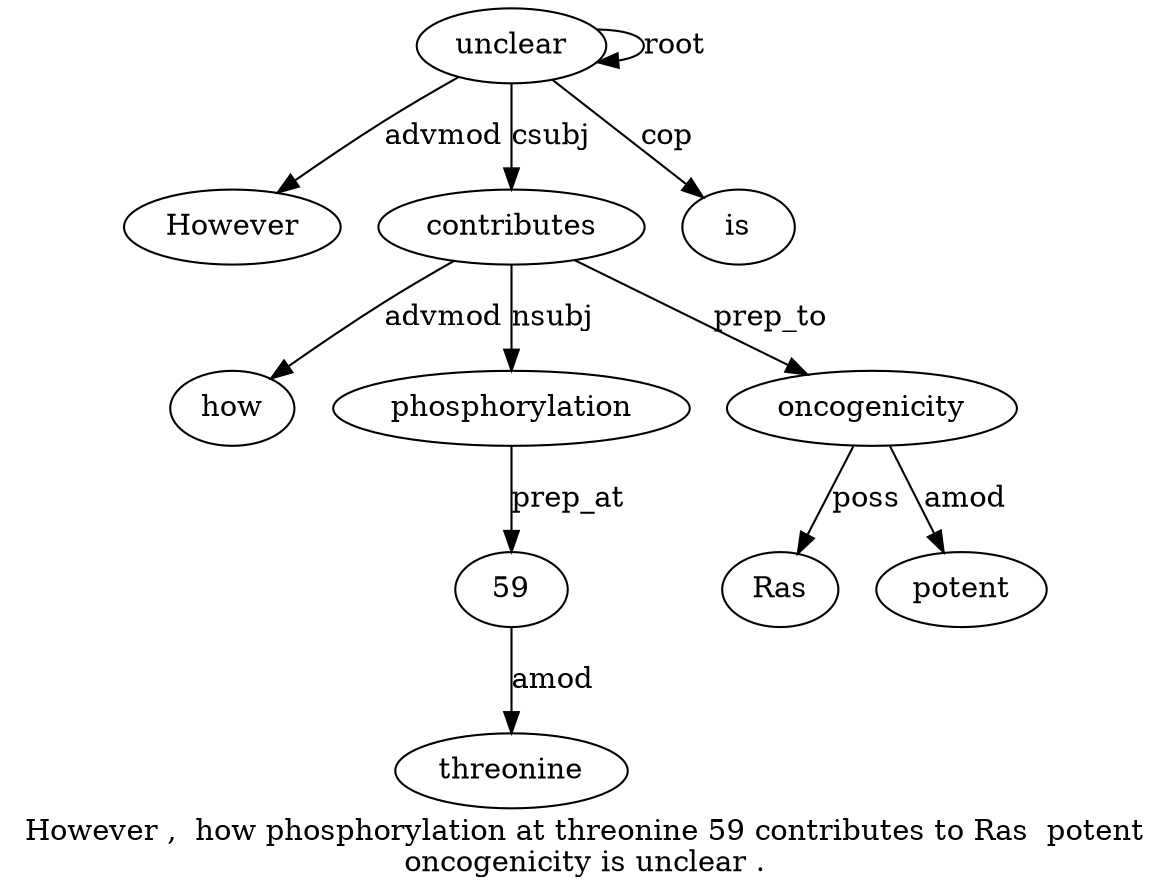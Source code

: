digraph "However ,  how phosphorylation at threonine 59 contributes to Ras  potent oncogenicity is unclear ." {
label="However ,  how phosphorylation at threonine 59 contributes to Ras  potent
oncogenicity is unclear .";
unclear15 [style=filled, fillcolor=white, label=unclear];
However1 [style=filled, fillcolor=white, label=However];
unclear15 -> However1  [label=advmod];
contributes8 [style=filled, fillcolor=white, label=contributes];
how3 [style=filled, fillcolor=white, label=how];
contributes8 -> how3  [label=advmod];
phosphorylation4 [style=filled, fillcolor=white, label=phosphorylation];
contributes8 -> phosphorylation4  [label=nsubj];
597 [style=filled, fillcolor=white, label=59];
threonine6 [style=filled, fillcolor=white, label=threonine];
597 -> threonine6  [label=amod];
phosphorylation4 -> 597  [label=prep_at];
unclear15 -> contributes8  [label=csubj];
oncogenicity13 [style=filled, fillcolor=white, label=oncogenicity];
Ras10 [style=filled, fillcolor=white, label=Ras];
oncogenicity13 -> Ras10  [label=poss];
potent12 [style=filled, fillcolor=white, label=potent];
oncogenicity13 -> potent12  [label=amod];
contributes8 -> oncogenicity13  [label=prep_to];
is14 [style=filled, fillcolor=white, label=is];
unclear15 -> is14  [label=cop];
unclear15 -> unclear15  [label=root];
}
